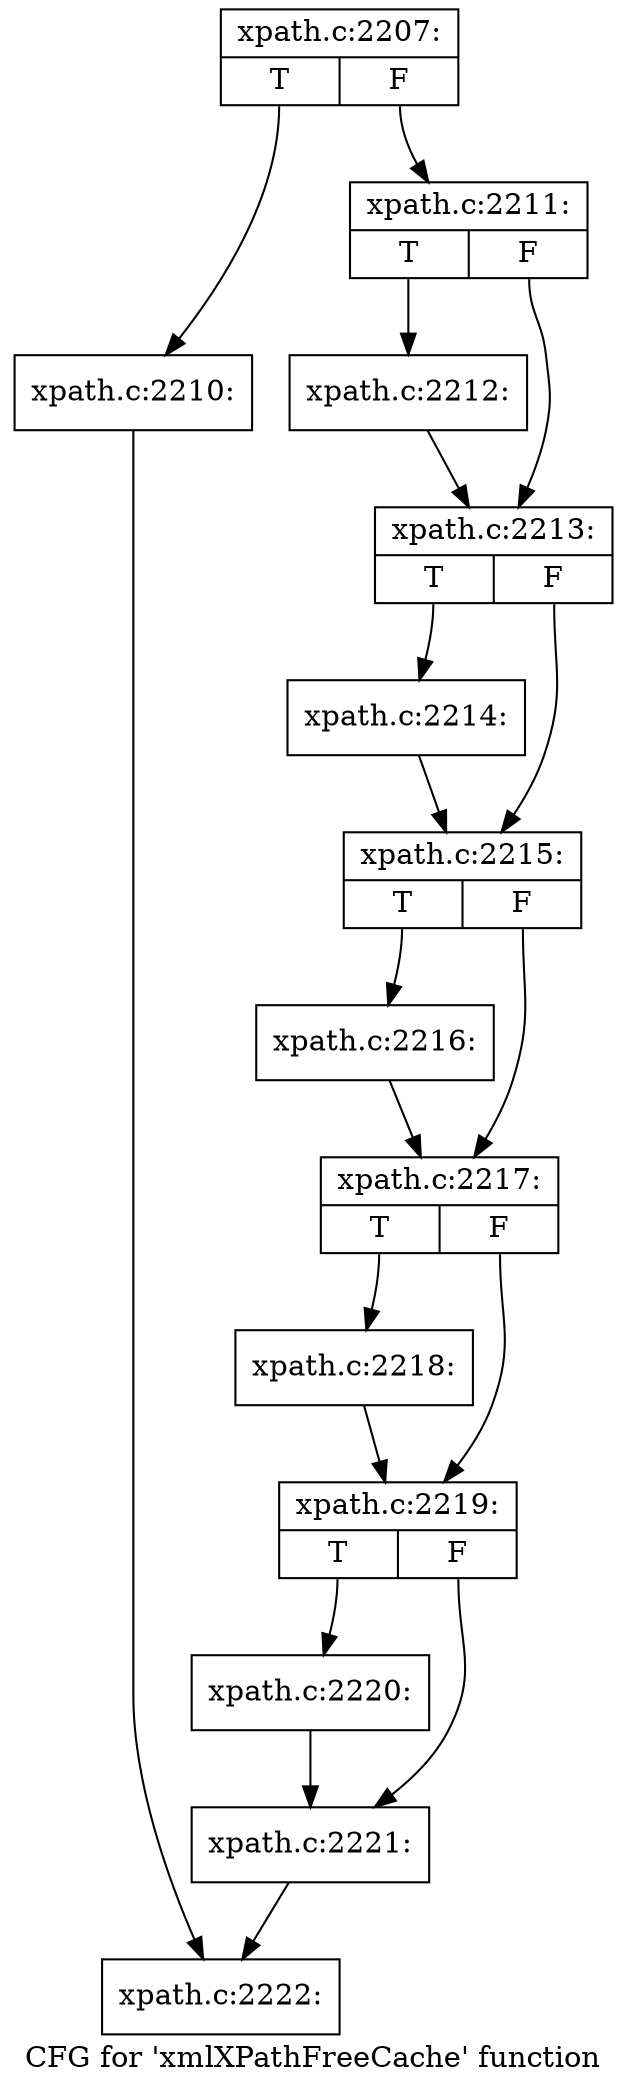 digraph "CFG for 'xmlXPathFreeCache' function" {
	label="CFG for 'xmlXPathFreeCache' function";

	Node0x55e6b2ab0740 [shape=record,label="{xpath.c:2207:|{<s0>T|<s1>F}}"];
	Node0x55e6b2ab0740:s0 -> Node0x55e6b2ab0590;
	Node0x55e6b2ab0740:s1 -> Node0x55e6b2ab05e0;
	Node0x55e6b2ab0590 [shape=record,label="{xpath.c:2210:}"];
	Node0x55e6b2ab0590 -> Node0x55e6b2ab21a0;
	Node0x55e6b2ab05e0 [shape=record,label="{xpath.c:2211:|{<s0>T|<s1>F}}"];
	Node0x55e6b2ab05e0:s0 -> Node0x55e6b2ab2d60;
	Node0x55e6b2ab05e0:s1 -> Node0x55e6b2ab2db0;
	Node0x55e6b2ab2d60 [shape=record,label="{xpath.c:2212:}"];
	Node0x55e6b2ab2d60 -> Node0x55e6b2ab2db0;
	Node0x55e6b2ab2db0 [shape=record,label="{xpath.c:2213:|{<s0>T|<s1>F}}"];
	Node0x55e6b2ab2db0:s0 -> Node0x55e6b2ab38c0;
	Node0x55e6b2ab2db0:s1 -> Node0x55e6b2ab3910;
	Node0x55e6b2ab38c0 [shape=record,label="{xpath.c:2214:}"];
	Node0x55e6b2ab38c0 -> Node0x55e6b2ab3910;
	Node0x55e6b2ab3910 [shape=record,label="{xpath.c:2215:|{<s0>T|<s1>F}}"];
	Node0x55e6b2ab3910:s0 -> Node0x55e6b2ab3ea0;
	Node0x55e6b2ab3910:s1 -> Node0x55e6b2ab3ef0;
	Node0x55e6b2ab3ea0 [shape=record,label="{xpath.c:2216:}"];
	Node0x55e6b2ab3ea0 -> Node0x55e6b2ab3ef0;
	Node0x55e6b2ab3ef0 [shape=record,label="{xpath.c:2217:|{<s0>T|<s1>F}}"];
	Node0x55e6b2ab3ef0:s0 -> Node0x55e6b2ab45c0;
	Node0x55e6b2ab3ef0:s1 -> Node0x55e6b2ab4610;
	Node0x55e6b2ab45c0 [shape=record,label="{xpath.c:2218:}"];
	Node0x55e6b2ab45c0 -> Node0x55e6b2ab4610;
	Node0x55e6b2ab4610 [shape=record,label="{xpath.c:2219:|{<s0>T|<s1>F}}"];
	Node0x55e6b2ab4610:s0 -> Node0x55e6b2ab4ce0;
	Node0x55e6b2ab4610:s1 -> Node0x55e6b2ab4d30;
	Node0x55e6b2ab4ce0 [shape=record,label="{xpath.c:2220:}"];
	Node0x55e6b2ab4ce0 -> Node0x55e6b2ab4d30;
	Node0x55e6b2ab4d30 [shape=record,label="{xpath.c:2221:}"];
	Node0x55e6b2ab4d30 -> Node0x55e6b2ab21a0;
	Node0x55e6b2ab21a0 [shape=record,label="{xpath.c:2222:}"];
}
